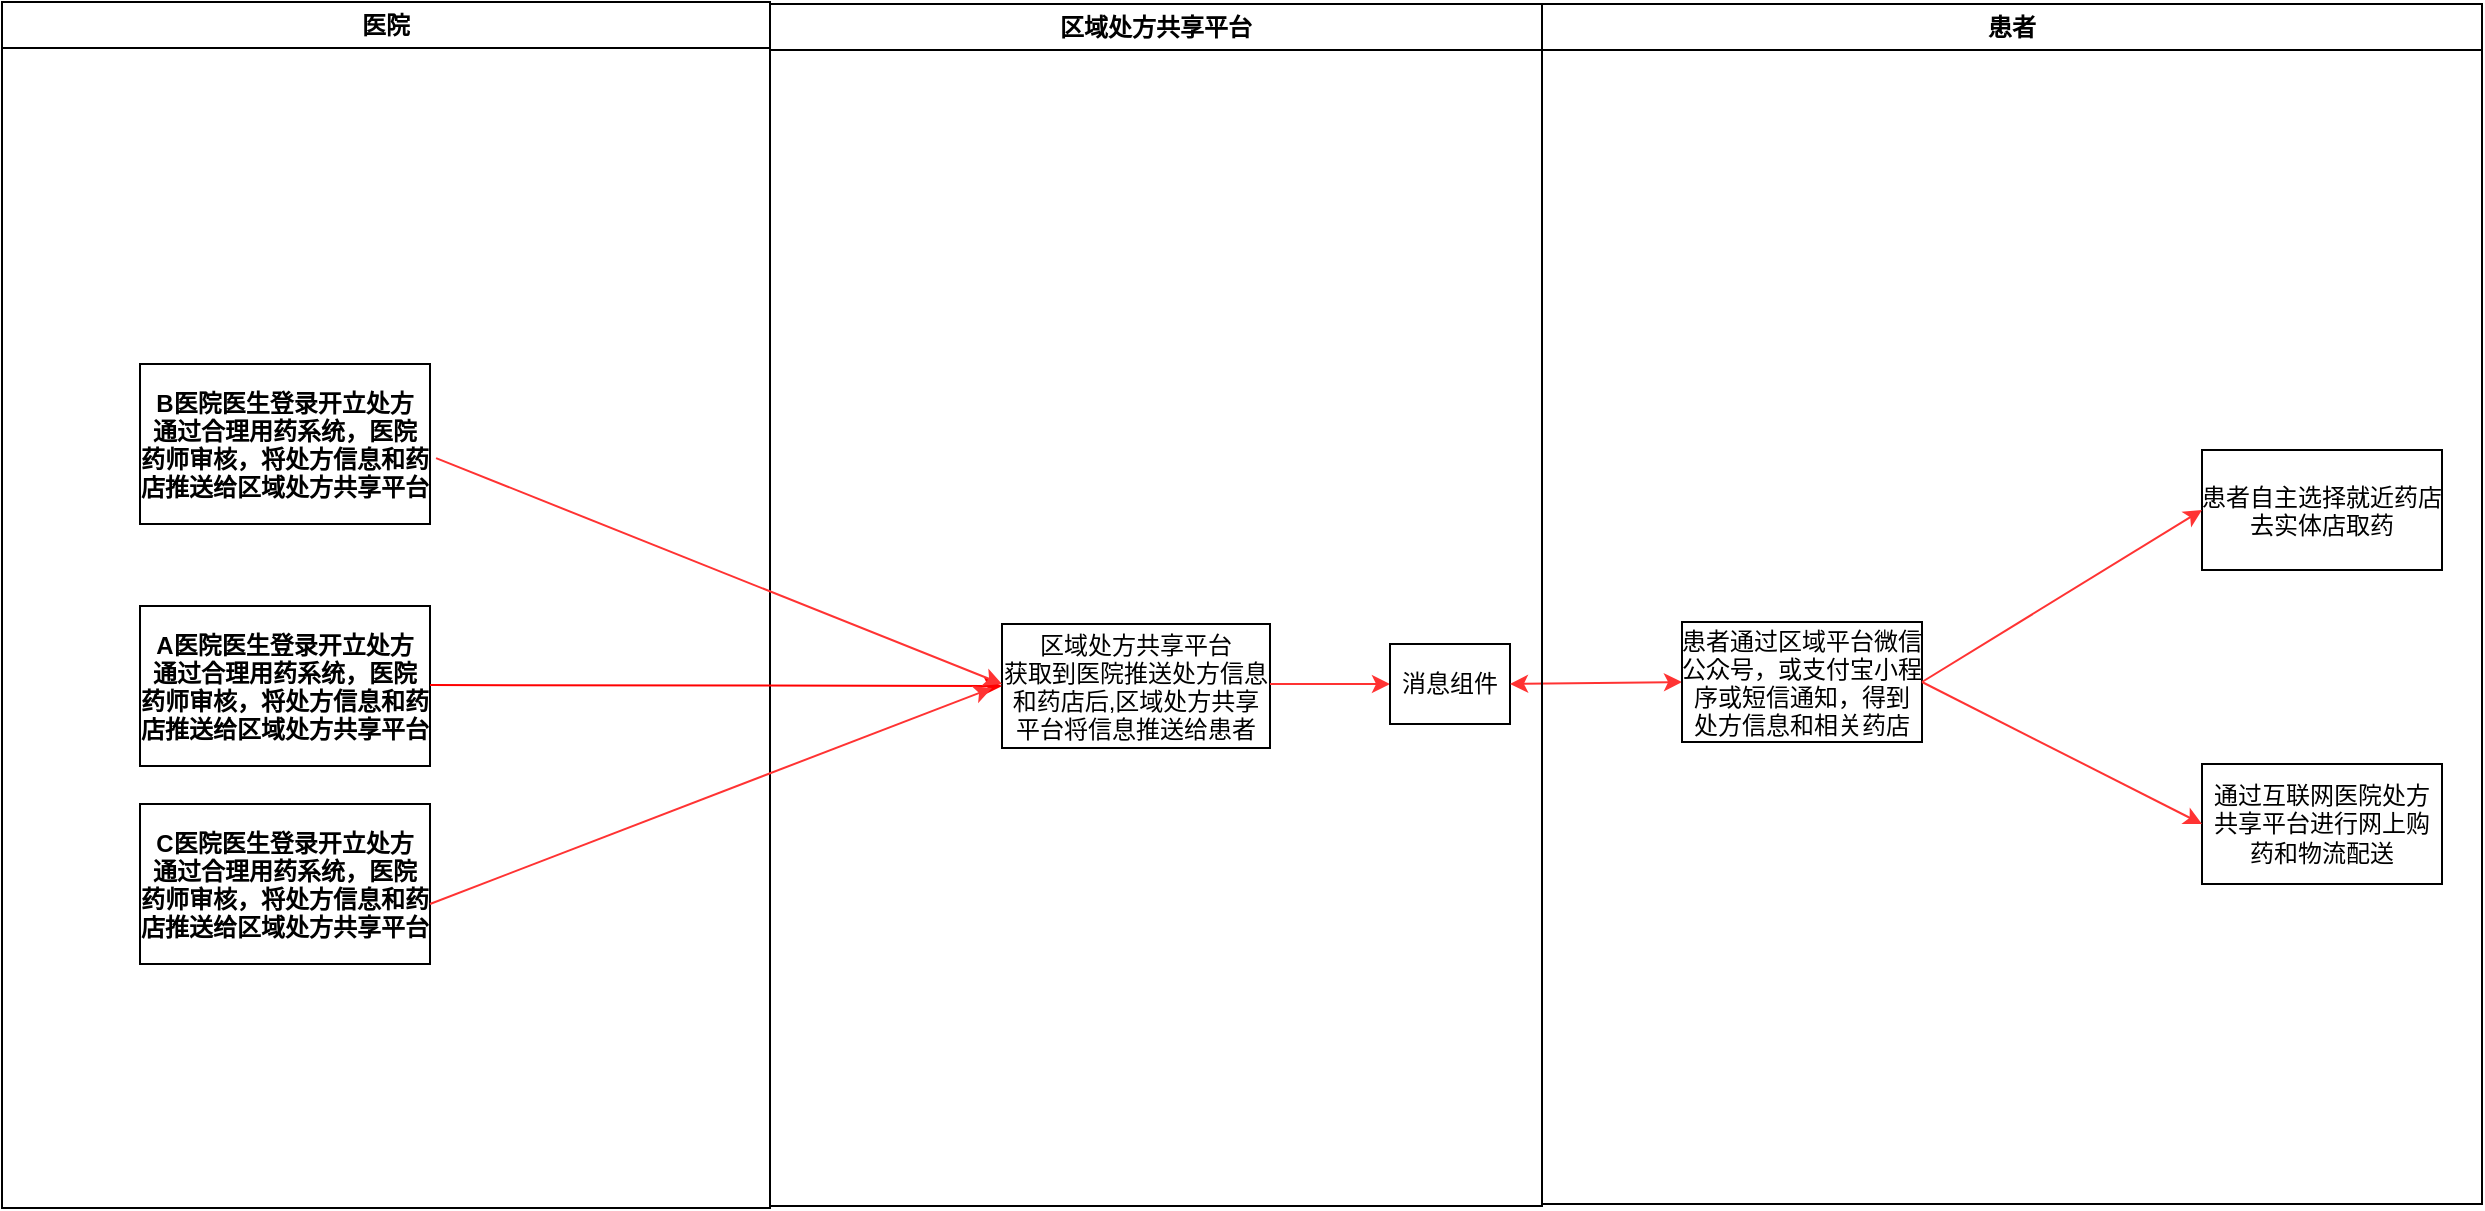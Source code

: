 <mxfile version="14.2.4" type="github">
  <diagram name="Page-1" id="e7e014a7-5840-1c2e-5031-d8a46d1fe8dd">
    <mxGraphModel dx="2591" dy="706" grid="1" gridSize="10" guides="1" tooltips="1" connect="1" arrows="1" fold="1" page="1" pageScale="1" pageWidth="1169" pageHeight="826" background="#ffffff" math="0" shadow="0">
      <root>
        <mxCell id="0" />
        <mxCell id="1" parent="0" />
        <mxCell id="3" value="区域处方共享平台" style="swimlane;whiteSpace=wrap" parent="1" vertex="1">
          <mxGeometry x="134" y="130" width="386" height="601" as="geometry" />
        </mxCell>
        <mxCell id="JvweXrn4YNAcpIMkQRCn-98" value="区域处方共享平台&#xa;获取到医院推送处方信息&#xa;和药店后,区域处方共享&#xa;平台将信息推送给患者" style="" parent="3" vertex="1">
          <mxGeometry x="116" y="310" width="134" height="62" as="geometry" />
        </mxCell>
        <mxCell id="Cl32kvoud34Lx3ceq-gc-38" value="" style="endArrow=classic;html=1;strokeColor=#FF3333;entryX=0;entryY=0.5;entryDx=0;entryDy=0;" edge="1" parent="3" target="Cl32kvoud34Lx3ceq-gc-39">
          <mxGeometry width="50" height="50" relative="1" as="geometry">
            <mxPoint x="250" y="340" as="sourcePoint" />
            <mxPoint x="370" y="420" as="targetPoint" />
          </mxGeometry>
        </mxCell>
        <mxCell id="Cl32kvoud34Lx3ceq-gc-39" value="消息组件" style="rounded=0;whiteSpace=wrap;html=1;" vertex="1" parent="3">
          <mxGeometry x="310" y="320" width="60" height="40" as="geometry" />
        </mxCell>
        <mxCell id="Cl32kvoud34Lx3ceq-gc-40" value="" style="endArrow=classic;startArrow=classic;html=1;strokeColor=#FF3333;entryX=0;entryY=0.5;entryDx=0;entryDy=0;" edge="1" parent="3" target="Cl32kvoud34Lx3ceq-gc-37">
          <mxGeometry width="50" height="50" relative="1" as="geometry">
            <mxPoint x="370" y="340" as="sourcePoint" />
            <mxPoint x="420" y="290" as="targetPoint" />
          </mxGeometry>
        </mxCell>
        <mxCell id="rNH56YSWSUWT8DuMc6Oc-30" value="医院" style="swimlane;whiteSpace=wrap" parent="1" vertex="1">
          <mxGeometry x="-250" y="129" width="384" height="603" as="geometry" />
        </mxCell>
        <mxCell id="rNH56YSWSUWT8DuMc6Oc-38" value="A医院医生登录开立处方&#xa;通过合理用药系统，医院&#xa;药师审核，将处方信息和药&#xa;店推送给区域处方共享平台" style="fontStyle=1" parent="rNH56YSWSUWT8DuMc6Oc-30" vertex="1">
          <mxGeometry x="69" y="302" width="145" height="80" as="geometry" />
        </mxCell>
        <mxCell id="rNH56YSWSUWT8DuMc6Oc-61" value="" style="endArrow=classic;html=1;strokeColor=#FF0000;fontColor=#FFFFFF;entryX=0;entryY=0.5;entryDx=0;entryDy=0;" parent="rNH56YSWSUWT8DuMc6Oc-30" target="JvweXrn4YNAcpIMkQRCn-98" edge="1">
          <mxGeometry width="50" height="50" relative="1" as="geometry">
            <mxPoint x="214" y="341.5" as="sourcePoint" />
            <mxPoint x="304" y="342.2" as="targetPoint" />
            <Array as="points" />
          </mxGeometry>
        </mxCell>
        <mxCell id="Cl32kvoud34Lx3ceq-gc-33" value="B医院医生登录开立处方&#xa;通过合理用药系统，医院&#xa;药师审核，将处方信息和药&#xa;店推送给区域处方共享平台" style="fontStyle=1" vertex="1" parent="rNH56YSWSUWT8DuMc6Oc-30">
          <mxGeometry x="69" y="181" width="145" height="80" as="geometry" />
        </mxCell>
        <mxCell id="Cl32kvoud34Lx3ceq-gc-34" value="C医院医生登录开立处方&#xa;通过合理用药系统，医院&#xa;药师审核，将处方信息和药&#xa;店推送给区域处方共享平台" style="fontStyle=1" vertex="1" parent="rNH56YSWSUWT8DuMc6Oc-30">
          <mxGeometry x="69" y="401" width="145" height="80" as="geometry" />
        </mxCell>
        <mxCell id="Cl32kvoud34Lx3ceq-gc-35" value="" style="endArrow=classic;html=1;strokeColor=#FF3333;" edge="1" parent="rNH56YSWSUWT8DuMc6Oc-30">
          <mxGeometry width="50" height="50" relative="1" as="geometry">
            <mxPoint x="214" y="451" as="sourcePoint" />
            <mxPoint x="495" y="343" as="targetPoint" />
          </mxGeometry>
        </mxCell>
        <mxCell id="Cl32kvoud34Lx3ceq-gc-30" value="患者" style="swimlane;whiteSpace=wrap" vertex="1" parent="1">
          <mxGeometry x="520" y="130" width="470" height="600" as="geometry" />
        </mxCell>
        <mxCell id="Cl32kvoud34Lx3ceq-gc-31" value="患者自主选择就近药店&#xa;去实体店取药" style="" vertex="1" parent="Cl32kvoud34Lx3ceq-gc-30">
          <mxGeometry x="330" y="223" width="120" height="60" as="geometry" />
        </mxCell>
        <mxCell id="Cl32kvoud34Lx3ceq-gc-37" value="患者通过区域平台微信&#xa;公众号，或支付宝小程&#xa;序或短信通知，得到&#xa;处方信息和相关药店" style="" vertex="1" parent="Cl32kvoud34Lx3ceq-gc-30">
          <mxGeometry x="70" y="309" width="120" height="60" as="geometry" />
        </mxCell>
        <mxCell id="Cl32kvoud34Lx3ceq-gc-42" value="通过互联网医院处方共享平台进行网上购药和物流配送" style="rounded=0;whiteSpace=wrap;html=1;" vertex="1" parent="Cl32kvoud34Lx3ceq-gc-30">
          <mxGeometry x="330" y="380" width="120" height="60" as="geometry" />
        </mxCell>
        <mxCell id="Cl32kvoud34Lx3ceq-gc-43" value="" style="endArrow=classic;html=1;strokeColor=#FF3333;exitX=1;exitY=0.5;exitDx=0;exitDy=0;entryX=0;entryY=0.5;entryDx=0;entryDy=0;" edge="1" parent="Cl32kvoud34Lx3ceq-gc-30" source="Cl32kvoud34Lx3ceq-gc-37" target="Cl32kvoud34Lx3ceq-gc-31">
          <mxGeometry width="50" height="50" relative="1" as="geometry">
            <mxPoint x="200" y="325" as="sourcePoint" />
            <mxPoint x="250" y="275" as="targetPoint" />
          </mxGeometry>
        </mxCell>
        <mxCell id="Cl32kvoud34Lx3ceq-gc-44" value="" style="endArrow=classic;html=1;strokeColor=#FF3333;exitX=1;exitY=0.5;exitDx=0;exitDy=0;entryX=0;entryY=0.5;entryDx=0;entryDy=0;" edge="1" parent="Cl32kvoud34Lx3ceq-gc-30" source="Cl32kvoud34Lx3ceq-gc-37" target="Cl32kvoud34Lx3ceq-gc-42">
          <mxGeometry width="50" height="50" relative="1" as="geometry">
            <mxPoint x="300" y="240" as="sourcePoint" />
            <mxPoint x="350" y="190" as="targetPoint" />
          </mxGeometry>
        </mxCell>
        <mxCell id="Cl32kvoud34Lx3ceq-gc-36" value="" style="endArrow=classic;html=1;strokeColor=#FF3333;exitX=1.021;exitY=0.588;exitDx=0;exitDy=0;exitPerimeter=0;" edge="1" parent="1" source="Cl32kvoud34Lx3ceq-gc-33">
          <mxGeometry width="50" height="50" relative="1" as="geometry">
            <mxPoint x="-26" y="590" as="sourcePoint" />
            <mxPoint x="250" y="470" as="targetPoint" />
          </mxGeometry>
        </mxCell>
      </root>
    </mxGraphModel>
  </diagram>
</mxfile>
